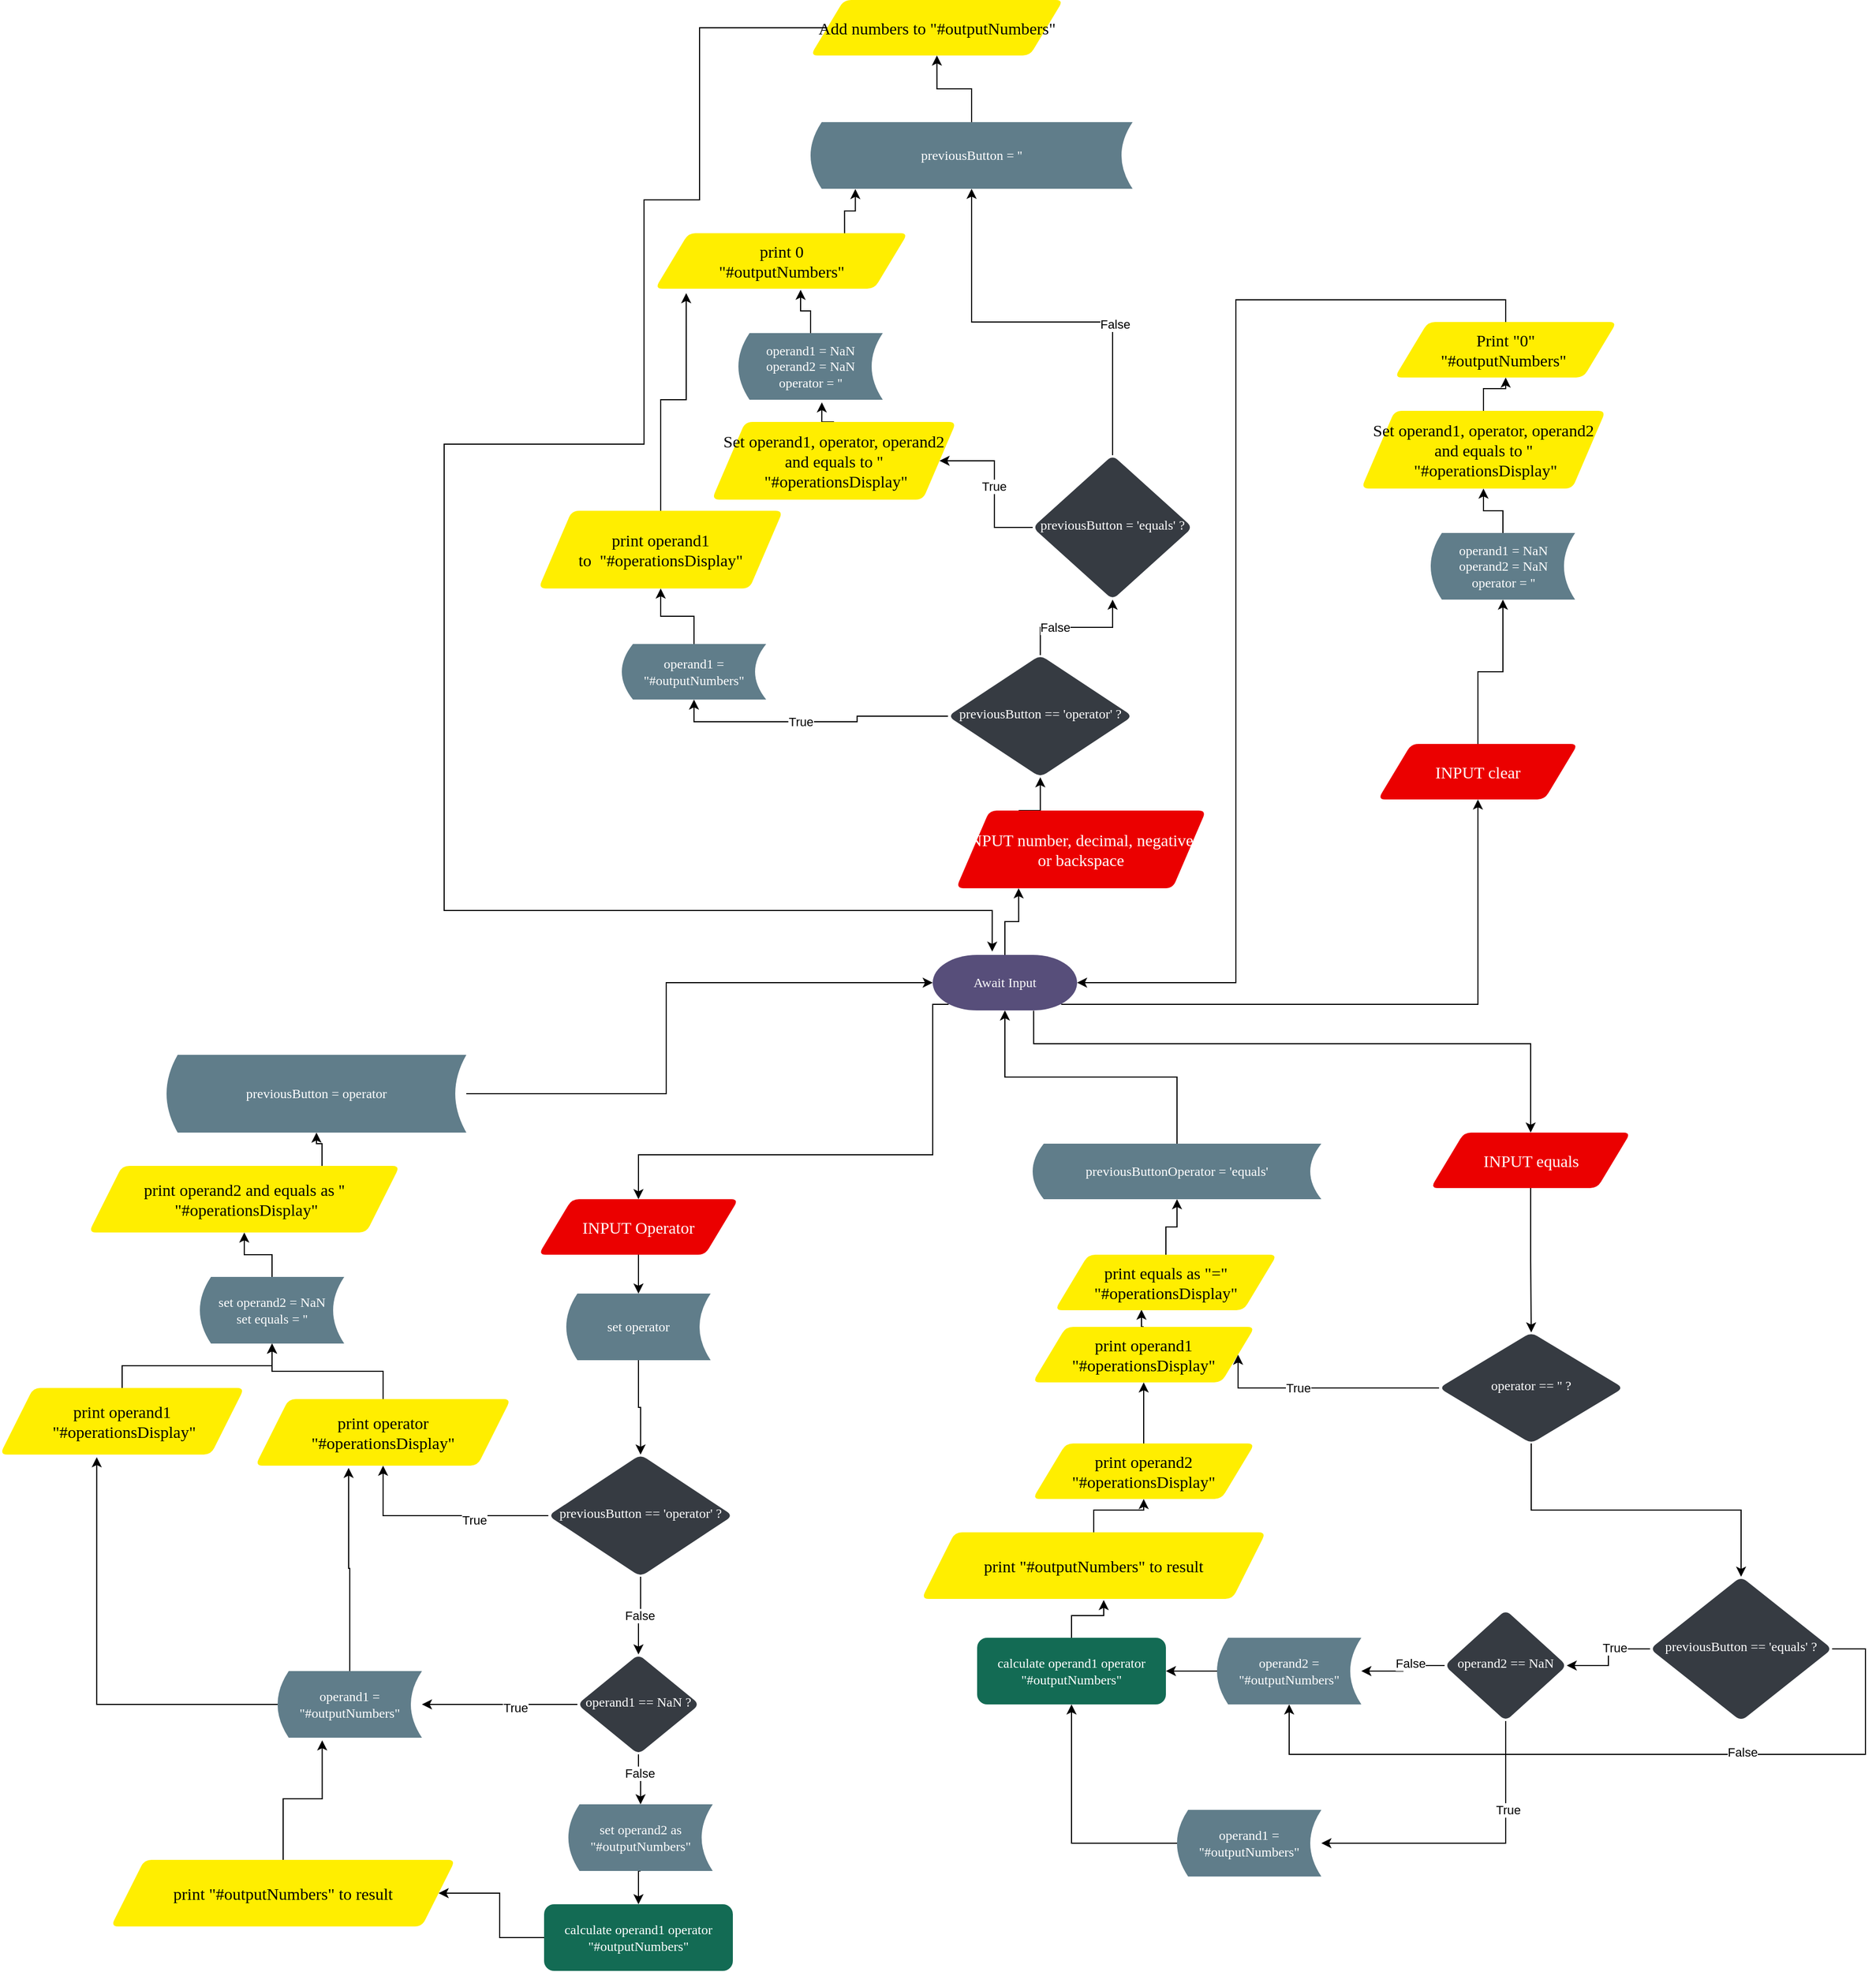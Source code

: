 <mxfile version="18.0.1" type="device"><diagram id="Rly4So87gS223mJRuIEQ" name="Page-1"><mxGraphModel dx="1631" dy="1865" grid="1" gridSize="10" guides="1" tooltips="1" connect="1" arrows="1" fold="1" page="0" pageScale="1" pageWidth="10000" pageHeight="10000" background="none" math="0" shadow="0"><root><mxCell id="0"/><mxCell id="1" parent="0"/><mxCell id="ccp6cIoCAPim08XhRnKa-13" style="edgeStyle=orthogonalEdgeStyle;rounded=0;orthogonalLoop=1;jettySize=auto;html=1;exitX=0.5;exitY=1;exitDx=0;exitDy=0;entryX=0.5;entryY=0;entryDx=0;entryDy=0;" edge="1" parent="1" source="tPh6RQ-G_wPDg8Ruz9dp-3" target="ccp6cIoCAPim08XhRnKa-9"><mxGeometry relative="1" as="geometry"/></mxCell><mxCell id="tPh6RQ-G_wPDg8Ruz9dp-3" value="INPUT Operator" style="shape=parallelogram;perimeter=parallelogramPerimeter;whiteSpace=wrap;fixedSize=1;rounded=1;fontFamily=Bahnschrift SemiBold;fontColor=#FFFFFF;fillColor=#EB0000;strokeColor=none;fontStyle=0;size=30;arcSize=13;fontSize=15;align=center;html=1;" parent="1" vertex="1"><mxGeometry x="-125" y="630" width="180" height="50" as="geometry"/></mxCell><mxCell id="tPh6RQ-G_wPDg8Ruz9dp-12" style="edgeStyle=orthogonalEdgeStyle;rounded=0;orthogonalLoop=1;jettySize=auto;html=1;entryX=0.5;entryY=0;entryDx=0;entryDy=0;fontSize=12;" parent="1" source="tPh6RQ-G_wPDg8Ruz9dp-8" target="dW-GV8XVeUPdN6bRIFQh-60" edge="1"><mxGeometry relative="1" as="geometry"><mxPoint x="-35" y="1050" as="targetPoint"/></mxGeometry></mxCell><mxCell id="ccp6cIoCAPim08XhRnKa-20" value="False" style="edgeLabel;html=1;align=center;verticalAlign=middle;resizable=0;points=[];" vertex="1" connectable="0" parent="tPh6RQ-G_wPDg8Ruz9dp-12"><mxGeometry x="-0.293" y="1" relative="1" as="geometry"><mxPoint as="offset"/></mxGeometry></mxCell><mxCell id="tPh6RQ-G_wPDg8Ruz9dp-21" style="edgeStyle=orthogonalEdgeStyle;rounded=0;orthogonalLoop=1;jettySize=auto;html=1;exitX=0;exitY=0.5;exitDx=0;exitDy=0;fontSize=12;" parent="1" source="tPh6RQ-G_wPDg8Ruz9dp-8" target="tPh6RQ-G_wPDg8Ruz9dp-18" edge="1"><mxGeometry relative="1" as="geometry"/></mxCell><mxCell id="ccp6cIoCAPim08XhRnKa-19" value="True" style="edgeLabel;html=1;align=center;verticalAlign=middle;resizable=0;points=[];" vertex="1" connectable="0" parent="tPh6RQ-G_wPDg8Ruz9dp-21"><mxGeometry x="-0.2" y="3" relative="1" as="geometry"><mxPoint as="offset"/></mxGeometry></mxCell><mxCell id="tPh6RQ-G_wPDg8Ruz9dp-8" value="operand1 == NaN ?" style="rhombus;whiteSpace=wrap;html=1;shadow=0;fontFamily=Lucida Console;fontSize=12;align=center;strokeWidth=1;spacing=6;spacingTop=-4;rounded=1;arcSize=13;strokeColor=none;fontStyle=0;fontColor=#FFFFFF;fillColor=#363B42;" parent="1" vertex="1"><mxGeometry x="-90" y="1040" width="110" height="90" as="geometry"/></mxCell><mxCell id="tPh6RQ-G_wPDg8Ruz9dp-19" style="edgeStyle=orthogonalEdgeStyle;rounded=0;orthogonalLoop=1;jettySize=auto;html=1;exitX=0.5;exitY=0;exitDx=0;exitDy=0;entryX=0.309;entryY=1.04;entryDx=0;entryDy=0;entryPerimeter=0;fontSize=12;" parent="1" source="tPh6RQ-G_wPDg8Ruz9dp-16" target="tPh6RQ-G_wPDg8Ruz9dp-18" edge="1"><mxGeometry relative="1" as="geometry"/></mxCell><mxCell id="tPh6RQ-G_wPDg8Ruz9dp-16" value="print&amp;nbsp;&quot;#outputNumbers&quot; to result" style="shape=parallelogram;perimeter=parallelogramPerimeter;whiteSpace=wrap;fixedSize=1;rounded=1;fontFamily=Bahnschrift SemiBold;fontColor=default;fillColor=#FFEE00;strokeColor=none;fontStyle=0;size=30;arcSize=13;fontSize=15;align=center;html=1;" parent="1" vertex="1"><mxGeometry x="-510" y="1225" width="310" height="60" as="geometry"/></mxCell><mxCell id="tPh6RQ-G_wPDg8Ruz9dp-28" style="edgeStyle=orthogonalEdgeStyle;rounded=0;orthogonalLoop=1;jettySize=auto;html=1;exitX=0;exitY=0.5;exitDx=0;exitDy=0;entryX=0.396;entryY=1.04;entryDx=0;entryDy=0;entryPerimeter=0;fontSize=12;" parent="1" source="tPh6RQ-G_wPDg8Ruz9dp-18" target="tPh6RQ-G_wPDg8Ruz9dp-26" edge="1"><mxGeometry relative="1" as="geometry"/></mxCell><mxCell id="ccp6cIoCAPim08XhRnKa-17" style="edgeStyle=orthogonalEdgeStyle;rounded=0;orthogonalLoop=1;jettySize=auto;html=1;entryX=0.365;entryY=1.033;entryDx=0;entryDy=0;entryPerimeter=0;" edge="1" parent="1" source="tPh6RQ-G_wPDg8Ruz9dp-18" target="tPh6RQ-G_wPDg8Ruz9dp-25"><mxGeometry relative="1" as="geometry"/></mxCell><mxCell id="tPh6RQ-G_wPDg8Ruz9dp-18" value="operand1 = &quot;#outputNumbers&quot;" style="shape=dataStorage;whiteSpace=wrap;html=1;fixedSize=1;rounded=1;fontFamily=Lucida Console;fontColor=#FFFFFF;fillColor=#607D8A;strokeColor=none;fontStyle=0;size=10;sketch=0;shadow=0;fontSize=12;" parent="1" vertex="1"><mxGeometry x="-360" y="1055" width="130" height="60" as="geometry"/></mxCell><mxCell id="ccp6cIoCAPim08XhRnKa-22" style="edgeStyle=orthogonalEdgeStyle;rounded=0;orthogonalLoop=1;jettySize=auto;html=1;exitX=0.5;exitY=0;exitDx=0;exitDy=0;" edge="1" parent="1" source="tPh6RQ-G_wPDg8Ruz9dp-25" target="ccp6cIoCAPim08XhRnKa-21"><mxGeometry relative="1" as="geometry"/></mxCell><mxCell id="tPh6RQ-G_wPDg8Ruz9dp-25" value="print&amp;nbsp;operator&lt;br style=&quot;font-size: 15px;&quot;&gt;&quot;#operationsDisplay&quot;" style="shape=parallelogram;perimeter=parallelogramPerimeter;whiteSpace=wrap;fixedSize=1;rounded=1;fontFamily=Bahnschrift SemiBold;fontColor=default;fillColor=#FFEE00;strokeColor=none;fontStyle=0;size=30;arcSize=13;fontSize=15;align=center;html=1;" parent="1" vertex="1"><mxGeometry x="-380" y="810" width="230" height="60" as="geometry"/></mxCell><mxCell id="ccp6cIoCAPim08XhRnKa-23" style="edgeStyle=orthogonalEdgeStyle;rounded=0;orthogonalLoop=1;jettySize=auto;html=1;exitX=0.5;exitY=0;exitDx=0;exitDy=0;" edge="1" parent="1" source="tPh6RQ-G_wPDg8Ruz9dp-26" target="ccp6cIoCAPim08XhRnKa-21"><mxGeometry relative="1" as="geometry"/></mxCell><mxCell id="tPh6RQ-G_wPDg8Ruz9dp-26" value="print&amp;nbsp;operand1&lt;br style=&quot;font-size: 15px;&quot;&gt;&amp;nbsp;&quot;#operationsDisplay&quot;" style="shape=parallelogram;perimeter=parallelogramPerimeter;whiteSpace=wrap;fixedSize=1;rounded=1;fontFamily=Bahnschrift SemiBold;fontColor=default;fillColor=#FFEE00;strokeColor=none;fontStyle=0;size=30;arcSize=13;fontSize=15;align=center;html=1;" parent="1" vertex="1"><mxGeometry x="-610" y="800" width="220" height="60" as="geometry"/></mxCell><mxCell id="tPh6RQ-G_wPDg8Ruz9dp-33" style="edgeStyle=orthogonalEdgeStyle;rounded=0;orthogonalLoop=1;jettySize=auto;html=1;exitX=0.75;exitY=0;exitDx=0;exitDy=0;fontSize=12;" parent="1" source="tPh6RQ-G_wPDg8Ruz9dp-29" target="tPh6RQ-G_wPDg8Ruz9dp-32" edge="1"><mxGeometry relative="1" as="geometry"/></mxCell><mxCell id="tPh6RQ-G_wPDg8Ruz9dp-29" value="print&amp;nbsp;operand2 and equals as ''&lt;br style=&quot;font-size: 15px;&quot;&gt;&amp;nbsp;&quot;#operationsDisplay&quot;" style="shape=parallelogram;perimeter=parallelogramPerimeter;whiteSpace=wrap;fixedSize=1;rounded=1;fontFamily=Bahnschrift SemiBold;fontColor=default;fillColor=#FFEE00;strokeColor=none;fontStyle=0;size=30;arcSize=13;fontSize=15;align=center;html=1;" parent="1" vertex="1"><mxGeometry x="-530" y="600" width="280" height="60" as="geometry"/></mxCell><mxCell id="tPh6RQ-G_wPDg8Ruz9dp-99" style="edgeStyle=orthogonalEdgeStyle;rounded=0;orthogonalLoop=1;jettySize=auto;html=1;exitX=1;exitY=0.5;exitDx=0;exitDy=0;fontFamily=Candara;fontSize=15;fontColor=#FFFFFF;entryX=0;entryY=0.5;entryDx=0;entryDy=0;entryPerimeter=0;" parent="1" source="tPh6RQ-G_wPDg8Ruz9dp-32" target="tPh6RQ-G_wPDg8Ruz9dp-53" edge="1"><mxGeometry relative="1" as="geometry"><mxPoint x="70" y="420" as="targetPoint"/><Array as="points"><mxPoint x="-10" y="535"/><mxPoint x="-10" y="435"/></Array></mxGeometry></mxCell><mxCell id="tPh6RQ-G_wPDg8Ruz9dp-32" value="previousButton = operator" style="shape=dataStorage;whiteSpace=wrap;html=1;fixedSize=1;rounded=1;fontFamily=Lucida Console;fontColor=#FFFFFF;fillColor=#607D8A;strokeColor=none;fontStyle=0;size=10;sketch=0;shadow=0;fontSize=12;" parent="1" vertex="1"><mxGeometry x="-460" y="500" width="270" height="70" as="geometry"/></mxCell><mxCell id="tPh6RQ-G_wPDg8Ruz9dp-36" style="edgeStyle=orthogonalEdgeStyle;rounded=0;orthogonalLoop=1;jettySize=auto;html=1;exitX=0;exitY=0.5;exitDx=0;exitDy=0;fontSize=12;" parent="1" source="tPh6RQ-G_wPDg8Ruz9dp-35" target="tPh6RQ-G_wPDg8Ruz9dp-16" edge="1"><mxGeometry relative="1" as="geometry"/></mxCell><mxCell id="tPh6RQ-G_wPDg8Ruz9dp-35" value="calculate operand1 operator &quot;#outputNumbers&quot;" style="rounded=1;whiteSpace=wrap;html=1;fontSize=12;glass=0;strokeWidth=1;shadow=0;fillColor=#136B54;strokeColor=none;fontColor=#FFFFFF;fontStyle=0;fontFamily=Lucida Console;" parent="1" vertex="1"><mxGeometry x="-120" y="1265" width="170" height="60" as="geometry"/></mxCell><mxCell id="tPh6RQ-G_wPDg8Ruz9dp-87" style="edgeStyle=orthogonalEdgeStyle;rounded=0;orthogonalLoop=1;jettySize=auto;html=1;entryX=0.5;entryY=0;entryDx=0;entryDy=0;fontFamily=Candara;fontSize=15;fontColor=#FFFFFF;exitX=0.699;exitY=1.006;exitDx=0;exitDy=0;exitPerimeter=0;" parent="1" source="tPh6RQ-G_wPDg8Ruz9dp-53" target="tPh6RQ-G_wPDg8Ruz9dp-86" edge="1"><mxGeometry relative="1" as="geometry"><mxPoint x="350" y="470" as="sourcePoint"/><Array as="points"><mxPoint x="321" y="490"/><mxPoint x="769" y="490"/></Array></mxGeometry></mxCell><mxCell id="tPh6RQ-G_wPDg8Ruz9dp-97" style="edgeStyle=orthogonalEdgeStyle;rounded=0;orthogonalLoop=1;jettySize=auto;html=1;entryX=0.5;entryY=0;entryDx=0;entryDy=0;fontFamily=Candara;fontSize=15;fontColor=#FFFFFF;exitX=0.11;exitY=0.89;exitDx=0;exitDy=0;exitPerimeter=0;" parent="1" source="tPh6RQ-G_wPDg8Ruz9dp-53" target="tPh6RQ-G_wPDg8Ruz9dp-3" edge="1"><mxGeometry relative="1" as="geometry"><mxPoint x="240" y="470" as="sourcePoint"/><Array as="points"><mxPoint x="230" y="454"/><mxPoint x="230" y="590"/><mxPoint x="-35" y="590"/></Array></mxGeometry></mxCell><mxCell id="tPh6RQ-G_wPDg8Ruz9dp-115" style="edgeStyle=orthogonalEdgeStyle;rounded=0;orthogonalLoop=1;jettySize=auto;html=1;exitX=0.89;exitY=0.89;exitDx=0;exitDy=0;exitPerimeter=0;entryX=0.5;entryY=1;entryDx=0;entryDy=0;fontFamily=Lucida Console;fontSize=12;fontColor=#191919;" parent="1" source="tPh6RQ-G_wPDg8Ruz9dp-53" target="tPh6RQ-G_wPDg8Ruz9dp-76" edge="1"><mxGeometry relative="1" as="geometry"/></mxCell><mxCell id="dW-GV8XVeUPdN6bRIFQh-50" style="edgeStyle=orthogonalEdgeStyle;rounded=0;orthogonalLoop=1;jettySize=auto;html=1;exitX=0.5;exitY=0;exitDx=0;exitDy=0;exitPerimeter=0;entryX=0.25;entryY=1;entryDx=0;entryDy=0;" parent="1" source="tPh6RQ-G_wPDg8Ruz9dp-53" target="dW-GV8XVeUPdN6bRIFQh-49" edge="1"><mxGeometry relative="1" as="geometry"/></mxCell><mxCell id="tPh6RQ-G_wPDg8Ruz9dp-53" value="&lt;span style=&quot;font-size: 12px;&quot;&gt;Await Input&lt;/span&gt;" style="strokeWidth=2;html=1;shape=mxgraph.flowchart.terminator;whiteSpace=wrap;fontSize=12;fontColor=#FCFCFC;fillColor=#574E7A;strokeColor=none;fontStyle=0;fontFamily=Lucida Console;" parent="1" vertex="1"><mxGeometry x="230" y="410" width="130" height="50" as="geometry"/></mxCell><mxCell id="tPh6RQ-G_wPDg8Ruz9dp-71" style="edgeStyle=orthogonalEdgeStyle;rounded=0;orthogonalLoop=1;jettySize=auto;html=1;exitX=0.5;exitY=0;exitDx=0;exitDy=0;entryX=0.5;entryY=1;entryDx=0;entryDy=0;fontFamily=Candara;fontSize=15;fontColor=#FCFCFC;" parent="1" source="tPh6RQ-G_wPDg8Ruz9dp-68" target="tPh6RQ-G_wPDg8Ruz9dp-70" edge="1"><mxGeometry relative="1" as="geometry"/></mxCell><mxCell id="tPh6RQ-G_wPDg8Ruz9dp-68" value="previousButton = ''" style="shape=dataStorage;whiteSpace=wrap;html=1;fixedSize=1;rounded=1;fontFamily=Lucida Console;fontColor=#FFFFFF;fillColor=#607D8A;strokeColor=none;fontStyle=0;size=10;sketch=0;shadow=0;fontSize=12;" parent="1" vertex="1"><mxGeometry x="120" y="-340" width="290" height="60" as="geometry"/></mxCell><mxCell id="tPh6RQ-G_wPDg8Ruz9dp-72" style="edgeStyle=orthogonalEdgeStyle;rounded=0;orthogonalLoop=1;jettySize=auto;html=1;exitX=0;exitY=0.5;exitDx=0;exitDy=0;entryX=0.412;entryY=-0.059;entryDx=0;entryDy=0;entryPerimeter=0;fontFamily=Candara;fontSize=15;fontColor=#FCFCFC;" parent="1" source="tPh6RQ-G_wPDg8Ruz9dp-70" target="tPh6RQ-G_wPDg8Ruz9dp-53" edge="1"><mxGeometry relative="1" as="geometry"><Array as="points"><mxPoint x="20" y="-425"/><mxPoint x="20" y="-270"/><mxPoint x="-30" y="-270"/><mxPoint x="-30" y="-50"/><mxPoint x="-210" y="-50"/><mxPoint x="-210" y="370"/><mxPoint x="284" y="370"/></Array></mxGeometry></mxCell><mxCell id="tPh6RQ-G_wPDg8Ruz9dp-70" value="Add numbers to &quot;#outputNumbers&quot;" style="shape=parallelogram;perimeter=parallelogramPerimeter;whiteSpace=wrap;fixedSize=1;rounded=1;fontFamily=Bahnschrift SemiBold;fontColor=default;fillColor=#FFEE00;strokeColor=none;fontStyle=0;size=30;arcSize=13;fontSize=15;align=center;html=1;" parent="1" vertex="1"><mxGeometry x="120" y="-450" width="227.5" height="50" as="geometry"/></mxCell><mxCell id="ccp6cIoCAPim08XhRnKa-7" style="edgeStyle=orthogonalEdgeStyle;rounded=0;orthogonalLoop=1;jettySize=auto;html=1;exitX=0.5;exitY=0;exitDx=0;exitDy=0;entryX=0.5;entryY=1;entryDx=0;entryDy=0;" edge="1" parent="1" source="tPh6RQ-G_wPDg8Ruz9dp-76" target="tPh6RQ-G_wPDg8Ruz9dp-80"><mxGeometry relative="1" as="geometry"/></mxCell><mxCell id="tPh6RQ-G_wPDg8Ruz9dp-76" value="INPUT clear" style="shape=parallelogram;perimeter=parallelogramPerimeter;whiteSpace=wrap;fixedSize=1;rounded=1;fontFamily=Bahnschrift SemiBold;fontColor=#FFFFFF;fillColor=#EB0000;strokeColor=none;fontStyle=0;size=30;arcSize=13;fontSize=15;align=center;html=1;" parent="1" vertex="1"><mxGeometry x="631" y="220.0" width="180" height="50" as="geometry"/></mxCell><mxCell id="tPh6RQ-G_wPDg8Ruz9dp-85" style="edgeStyle=orthogonalEdgeStyle;rounded=0;orthogonalLoop=1;jettySize=auto;html=1;exitX=0.5;exitY=0;exitDx=0;exitDy=0;fontFamily=Candara;fontSize=15;fontColor=#FFFFFF;" parent="1" source="tPh6RQ-G_wPDg8Ruz9dp-77" target="tPh6RQ-G_wPDg8Ruz9dp-78" edge="1"><mxGeometry relative="1" as="geometry"/></mxCell><mxCell id="tPh6RQ-G_wPDg8Ruz9dp-77" value="&lt;div&gt;Set operand1, operator, operand2 and equals to ''&lt;/div&gt;&lt;div&gt;&amp;nbsp;&quot;#operationsDisplay&quot;&lt;/div&gt;" style="shape=parallelogram;perimeter=parallelogramPerimeter;whiteSpace=wrap;fixedSize=1;rounded=1;fontFamily=Bahnschrift SemiBold;fontColor=default;fillColor=#FFEE00;strokeColor=none;fontStyle=0;size=30;arcSize=13;fontSize=15;align=center;html=1;" parent="1" vertex="1"><mxGeometry x="616" y="-80" width="220" height="70" as="geometry"/></mxCell><mxCell id="tPh6RQ-G_wPDg8Ruz9dp-114" style="edgeStyle=orthogonalEdgeStyle;rounded=0;orthogonalLoop=1;jettySize=auto;html=1;exitX=0.5;exitY=0;exitDx=0;exitDy=0;fontFamily=Lucida Console;fontSize=12;fontColor=#191919;entryX=1;entryY=0.5;entryDx=0;entryDy=0;entryPerimeter=0;" parent="1" source="tPh6RQ-G_wPDg8Ruz9dp-78" target="tPh6RQ-G_wPDg8Ruz9dp-53" edge="1"><mxGeometry relative="1" as="geometry"><mxPoint x="380" y="420" as="targetPoint"/></mxGeometry></mxCell><mxCell id="tPh6RQ-G_wPDg8Ruz9dp-78" value="Print &quot;0&quot;&lt;br&gt;&quot;#outputNumbers&quot;&amp;nbsp;" style="shape=parallelogram;perimeter=parallelogramPerimeter;whiteSpace=wrap;fixedSize=1;rounded=1;fontFamily=Bahnschrift SemiBold;fontColor=default;fillColor=#FFEE00;strokeColor=none;fontStyle=0;size=30;arcSize=13;fontSize=15;align=center;html=1;" parent="1" vertex="1"><mxGeometry x="646" y="-160" width="200" height="50" as="geometry"/></mxCell><mxCell id="tPh6RQ-G_wPDg8Ruz9dp-84" style="edgeStyle=orthogonalEdgeStyle;rounded=0;orthogonalLoop=1;jettySize=auto;html=1;exitX=0.5;exitY=0;exitDx=0;exitDy=0;entryX=0.5;entryY=1;entryDx=0;entryDy=0;fontFamily=Candara;fontSize=15;fontColor=#FFFFFF;" parent="1" source="tPh6RQ-G_wPDg8Ruz9dp-80" target="tPh6RQ-G_wPDg8Ruz9dp-77" edge="1"><mxGeometry relative="1" as="geometry"/></mxCell><mxCell id="tPh6RQ-G_wPDg8Ruz9dp-80" value="operand1 = NaN&lt;br&gt;operand2 = NaN&lt;br&gt;operator = ''" style="shape=dataStorage;whiteSpace=wrap;html=1;fixedSize=1;rounded=1;fontFamily=Lucida Console;fontColor=#FFFFFF;fillColor=#607D8A;strokeColor=none;fontStyle=0;size=10;sketch=0;shadow=0;fontSize=12;" parent="1" vertex="1"><mxGeometry x="678.5" y="30" width="130" height="60" as="geometry"/></mxCell><mxCell id="dW-GV8XVeUPdN6bRIFQh-1" style="edgeStyle=orthogonalEdgeStyle;rounded=0;orthogonalLoop=1;jettySize=auto;html=1;exitX=0.5;exitY=1;exitDx=0;exitDy=0;entryX=0.5;entryY=0;entryDx=0;entryDy=0;" parent="1" source="tPh6RQ-G_wPDg8Ruz9dp-86" target="tPh6RQ-G_wPDg8Ruz9dp-88" edge="1"><mxGeometry relative="1" as="geometry"><mxPoint x="769" y="700" as="targetPoint"/></mxGeometry></mxCell><mxCell id="tPh6RQ-G_wPDg8Ruz9dp-86" value="INPUT equals" style="shape=parallelogram;perimeter=parallelogramPerimeter;whiteSpace=wrap;fixedSize=1;rounded=1;fontFamily=Bahnschrift SemiBold;fontColor=#FFFFFF;fillColor=#EB0000;strokeColor=none;fontStyle=0;size=30;arcSize=13;fontSize=15;align=center;html=1;" parent="1" vertex="1"><mxGeometry x="678.5" y="570.0" width="180" height="50" as="geometry"/></mxCell><mxCell id="dW-GV8XVeUPdN6bRIFQh-11" style="edgeStyle=orthogonalEdgeStyle;rounded=0;orthogonalLoop=1;jettySize=auto;html=1;exitX=0;exitY=0.5;exitDx=0;exitDy=0;entryX=1;entryY=0.5;entryDx=0;entryDy=0;" parent="1" source="tPh6RQ-G_wPDg8Ruz9dp-88" target="dW-GV8XVeUPdN6bRIFQh-6" edge="1"><mxGeometry relative="1" as="geometry"><mxPoint x="482.46" y="904.98" as="targetPoint"/><Array as="points"><mxPoint x="670" y="800"/><mxPoint x="670" y="800"/></Array></mxGeometry></mxCell><mxCell id="dW-GV8XVeUPdN6bRIFQh-12" value="True" style="edgeLabel;html=1;align=center;verticalAlign=middle;resizable=0;points=[];" parent="dW-GV8XVeUPdN6bRIFQh-11" vertex="1" connectable="0"><mxGeometry x="-0.296" relative="1" as="geometry"><mxPoint x="-53" as="offset"/></mxGeometry></mxCell><mxCell id="dW-GV8XVeUPdN6bRIFQh-26" style="edgeStyle=orthogonalEdgeStyle;rounded=0;orthogonalLoop=1;jettySize=auto;html=1;exitX=0.5;exitY=1;exitDx=0;exitDy=0;entryX=0.5;entryY=0;entryDx=0;entryDy=0;" parent="1" source="tPh6RQ-G_wPDg8Ruz9dp-88" target="tPh6RQ-G_wPDg8Ruz9dp-91" edge="1"><mxGeometry relative="1" as="geometry"/></mxCell><mxCell id="tPh6RQ-G_wPDg8Ruz9dp-88" value="operator == '' ?" style="rhombus;whiteSpace=wrap;html=1;shadow=0;fontFamily=Lucida Console;fontSize=12;align=center;strokeWidth=1;spacing=6;spacingTop=-4;rounded=1;arcSize=13;strokeColor=none;fontStyle=0;fontColor=#FFFFFF;fillColor=#363B42;" parent="1" vertex="1"><mxGeometry x="686" y="750" width="166" height="100" as="geometry"/></mxCell><mxCell id="dW-GV8XVeUPdN6bRIFQh-29" style="edgeStyle=orthogonalEdgeStyle;rounded=0;orthogonalLoop=1;jettySize=auto;html=1;exitX=0;exitY=0.5;exitDx=0;exitDy=0;entryX=1;entryY=0.5;entryDx=0;entryDy=0;" parent="1" source="tPh6RQ-G_wPDg8Ruz9dp-91" target="dW-GV8XVeUPdN6bRIFQh-37" edge="1"><mxGeometry relative="1" as="geometry"><mxPoint x="720" y="1050" as="targetPoint"/></mxGeometry></mxCell><mxCell id="dW-GV8XVeUPdN6bRIFQh-33" value="True" style="edgeLabel;html=1;align=center;verticalAlign=middle;resizable=0;points=[];" parent="dW-GV8XVeUPdN6bRIFQh-29" vertex="1" connectable="0"><mxGeometry x="-0.283" y="-1" relative="1" as="geometry"><mxPoint as="offset"/></mxGeometry></mxCell><mxCell id="dW-GV8XVeUPdN6bRIFQh-34" style="edgeStyle=orthogonalEdgeStyle;rounded=0;orthogonalLoop=1;jettySize=auto;html=1;exitX=1;exitY=0.5;exitDx=0;exitDy=0;entryX=0.5;entryY=1;entryDx=0;entryDy=0;" parent="1" source="tPh6RQ-G_wPDg8Ruz9dp-91" target="dW-GV8XVeUPdN6bRIFQh-28" edge="1"><mxGeometry relative="1" as="geometry"><mxPoint x="1070" y="1270" as="targetPoint"/><mxPoint x="1070" y="1120" as="sourcePoint"/><Array as="points"><mxPoint x="1070" y="1035"/><mxPoint x="1070" y="1130"/><mxPoint x="551" y="1130"/></Array></mxGeometry></mxCell><mxCell id="dW-GV8XVeUPdN6bRIFQh-36" value="False" style="edgeLabel;html=1;align=center;verticalAlign=middle;resizable=0;points=[];" parent="dW-GV8XVeUPdN6bRIFQh-34" vertex="1" connectable="0"><mxGeometry x="-0.314" y="-2" relative="1" as="geometry"><mxPoint as="offset"/></mxGeometry></mxCell><mxCell id="tPh6RQ-G_wPDg8Ruz9dp-91" value="previousButton == 'equals' ?" style="rhombus;whiteSpace=wrap;html=1;shadow=0;fontFamily=Lucida Console;fontSize=12;align=center;strokeWidth=1;spacing=6;spacingTop=-4;rounded=1;arcSize=13;strokeColor=none;fontStyle=0;fontColor=#FFFFFF;fillColor=#363B42;" parent="1" vertex="1"><mxGeometry x="876" y="970" width="164" height="130" as="geometry"/></mxCell><mxCell id="tPh6RQ-G_wPDg8Ruz9dp-96" style="edgeStyle=orthogonalEdgeStyle;rounded=0;orthogonalLoop=1;jettySize=auto;html=1;fontFamily=Candara;fontSize=15;fontColor=#FFFFFF;entryX=0.5;entryY=1;entryDx=0;entryDy=0;entryPerimeter=0;" parent="1" source="tPh6RQ-G_wPDg8Ruz9dp-95" target="tPh6RQ-G_wPDg8Ruz9dp-53" edge="1"><mxGeometry relative="1" as="geometry"><mxPoint x="300" y="470" as="targetPoint"/></mxGeometry></mxCell><mxCell id="tPh6RQ-G_wPDg8Ruz9dp-95" value="previousButtonOperator = 'equals'" style="shape=dataStorage;whiteSpace=wrap;html=1;fixedSize=1;rounded=1;fontFamily=Lucida Console;fontColor=#FFFFFF;fillColor=#607D8A;strokeColor=none;fontStyle=0;size=10;sketch=0;shadow=0;fontSize=12;" parent="1" vertex="1"><mxGeometry x="320" y="580" width="260" height="50" as="geometry"/></mxCell><mxCell id="dW-GV8XVeUPdN6bRIFQh-32" style="edgeStyle=orthogonalEdgeStyle;rounded=0;orthogonalLoop=1;jettySize=auto;html=1;exitX=0.5;exitY=0;exitDx=0;exitDy=0;entryX=0.529;entryY=1.017;entryDx=0;entryDy=0;entryPerimeter=0;" parent="1" source="tPh6RQ-G_wPDg8Ruz9dp-106" target="dW-GV8XVeUPdN6bRIFQh-31" edge="1"><mxGeometry relative="1" as="geometry"/></mxCell><mxCell id="tPh6RQ-G_wPDg8Ruz9dp-106" value="calculate operand1 operator &quot;#outputNumbers&quot;" style="rounded=1;whiteSpace=wrap;html=1;fontSize=12;glass=0;strokeWidth=1;shadow=0;fillColor=#136B54;strokeColor=none;fontColor=#FFFFFF;fontStyle=0;fontFamily=Lucida Console;" parent="1" vertex="1"><mxGeometry x="270" y="1025" width="170" height="60" as="geometry"/></mxCell><mxCell id="dW-GV8XVeUPdN6bRIFQh-9" style="edgeStyle=orthogonalEdgeStyle;rounded=0;orthogonalLoop=1;jettySize=auto;html=1;exitX=0.5;exitY=0;exitDx=0;exitDy=0;entryX=0.39;entryY=0.99;entryDx=0;entryDy=0;entryPerimeter=0;" parent="1" source="dW-GV8XVeUPdN6bRIFQh-6" target="dW-GV8XVeUPdN6bRIFQh-7" edge="1"><mxGeometry relative="1" as="geometry"/></mxCell><mxCell id="dW-GV8XVeUPdN6bRIFQh-6" value="print&amp;nbsp;operand1&lt;br&gt;&quot;#operationsDisplay&quot;" style="shape=parallelogram;perimeter=parallelogramPerimeter;whiteSpace=wrap;fixedSize=1;rounded=1;fontFamily=Bahnschrift SemiBold;fontColor=default;fillColor=#FFEE00;strokeColor=none;fontStyle=0;size=30;arcSize=13;fontSize=15;align=center;html=1;" parent="1" vertex="1"><mxGeometry x="320" y="745" width="200" height="50" as="geometry"/></mxCell><mxCell id="dW-GV8XVeUPdN6bRIFQh-10" style="edgeStyle=orthogonalEdgeStyle;rounded=0;orthogonalLoop=1;jettySize=auto;html=1;exitX=0.5;exitY=0;exitDx=0;exitDy=0;entryX=0.5;entryY=1;entryDx=0;entryDy=0;" parent="1" source="dW-GV8XVeUPdN6bRIFQh-7" target="tPh6RQ-G_wPDg8Ruz9dp-95" edge="1"><mxGeometry relative="1" as="geometry"/></mxCell><mxCell id="dW-GV8XVeUPdN6bRIFQh-7" value="print&amp;nbsp;equals as &quot;=&quot;&lt;br&gt;&quot;#operationsDisplay&quot;" style="shape=parallelogram;perimeter=parallelogramPerimeter;whiteSpace=wrap;fixedSize=1;rounded=1;fontFamily=Bahnschrift SemiBold;fontColor=default;fillColor=#FFEE00;strokeColor=none;fontStyle=0;size=30;arcSize=13;fontSize=15;align=center;html=1;" parent="1" vertex="1"><mxGeometry x="340" y="680" width="200" height="50" as="geometry"/></mxCell><mxCell id="dW-GV8XVeUPdN6bRIFQh-30" style="edgeStyle=orthogonalEdgeStyle;rounded=0;orthogonalLoop=1;jettySize=auto;html=1;exitX=0;exitY=0.5;exitDx=0;exitDy=0;entryX=1;entryY=0.5;entryDx=0;entryDy=0;" parent="1" source="dW-GV8XVeUPdN6bRIFQh-28" target="tPh6RQ-G_wPDg8Ruz9dp-106" edge="1"><mxGeometry relative="1" as="geometry"/></mxCell><mxCell id="dW-GV8XVeUPdN6bRIFQh-28" value="operand2 = &quot;#outputNumbers&quot;" style="shape=dataStorage;whiteSpace=wrap;html=1;fixedSize=1;rounded=1;fontFamily=Lucida Console;fontColor=#FFFFFF;fillColor=#607D8A;strokeColor=none;fontStyle=0;size=10;sketch=0;shadow=0;fontSize=12;" parent="1" vertex="1"><mxGeometry x="486" y="1025" width="130" height="60" as="geometry"/></mxCell><mxCell id="dW-GV8XVeUPdN6bRIFQh-58" style="edgeStyle=orthogonalEdgeStyle;rounded=0;orthogonalLoop=1;jettySize=auto;html=1;exitX=0.5;exitY=0;exitDx=0;exitDy=0;" parent="1" source="dW-GV8XVeUPdN6bRIFQh-31" target="dW-GV8XVeUPdN6bRIFQh-57" edge="1"><mxGeometry relative="1" as="geometry"/></mxCell><mxCell id="dW-GV8XVeUPdN6bRIFQh-31" value="print&amp;nbsp;&quot;#outputNumbers&quot; to result" style="shape=parallelogram;perimeter=parallelogramPerimeter;whiteSpace=wrap;fixedSize=1;rounded=1;fontFamily=Bahnschrift SemiBold;fontColor=default;fillColor=#FFEE00;strokeColor=none;fontStyle=0;size=30;arcSize=13;fontSize=15;align=center;html=1;" parent="1" vertex="1"><mxGeometry x="220" y="930" width="310" height="60" as="geometry"/></mxCell><mxCell id="dW-GV8XVeUPdN6bRIFQh-38" style="edgeStyle=orthogonalEdgeStyle;rounded=0;orthogonalLoop=1;jettySize=auto;html=1;exitX=0;exitY=0.5;exitDx=0;exitDy=0;" parent="1" source="dW-GV8XVeUPdN6bRIFQh-37" target="dW-GV8XVeUPdN6bRIFQh-28" edge="1"><mxGeometry relative="1" as="geometry"/></mxCell><mxCell id="dW-GV8XVeUPdN6bRIFQh-39" value="False" style="edgeLabel;html=1;align=center;verticalAlign=middle;resizable=0;points=[];" parent="dW-GV8XVeUPdN6bRIFQh-38" vertex="1" connectable="0"><mxGeometry x="-0.208" y="-2" relative="1" as="geometry"><mxPoint as="offset"/></mxGeometry></mxCell><mxCell id="dW-GV8XVeUPdN6bRIFQh-55" style="edgeStyle=orthogonalEdgeStyle;rounded=0;orthogonalLoop=1;jettySize=auto;html=1;entryX=1;entryY=0.5;entryDx=0;entryDy=0;" parent="1" source="dW-GV8XVeUPdN6bRIFQh-37" target="dW-GV8XVeUPdN6bRIFQh-54" edge="1"><mxGeometry relative="1" as="geometry"><Array as="points"><mxPoint x="746" y="1210"/></Array></mxGeometry></mxCell><mxCell id="ccp6cIoCAPim08XhRnKa-8" value="True" style="edgeLabel;html=1;align=center;verticalAlign=middle;resizable=0;points=[];" vertex="1" connectable="0" parent="dW-GV8XVeUPdN6bRIFQh-55"><mxGeometry x="-0.42" y="2" relative="1" as="geometry"><mxPoint as="offset"/></mxGeometry></mxCell><mxCell id="dW-GV8XVeUPdN6bRIFQh-37" value="operand2 == NaN" style="rhombus;whiteSpace=wrap;html=1;shadow=0;fontFamily=Lucida Console;fontSize=12;align=center;strokeWidth=1;spacing=6;spacingTop=-4;rounded=1;arcSize=13;strokeColor=none;fontStyle=0;fontColor=#FFFFFF;fillColor=#363B42;" parent="1" vertex="1"><mxGeometry x="691" y="1000" width="110" height="100" as="geometry"/></mxCell><mxCell id="dW-GV8XVeUPdN6bRIFQh-44" style="edgeStyle=orthogonalEdgeStyle;rounded=0;orthogonalLoop=1;jettySize=auto;html=1;exitX=0.5;exitY=0;exitDx=0;exitDy=0;entryX=0.5;entryY=1;entryDx=0;entryDy=0;" parent="1" source="dW-GV8XVeUPdN6bRIFQh-42" target="tPh6RQ-G_wPDg8Ruz9dp-68" edge="1"><mxGeometry relative="1" as="geometry"><mxPoint x="240" y="-10" as="targetPoint"/></mxGeometry></mxCell><mxCell id="dW-GV8XVeUPdN6bRIFQh-45" value="False" style="edgeLabel;html=1;align=center;verticalAlign=middle;resizable=0;points=[];" parent="dW-GV8XVeUPdN6bRIFQh-44" vertex="1" connectable="0"><mxGeometry x="-0.355" y="-2" relative="1" as="geometry"><mxPoint as="offset"/></mxGeometry></mxCell><mxCell id="dW-GV8XVeUPdN6bRIFQh-74" style="edgeStyle=orthogonalEdgeStyle;rounded=0;orthogonalLoop=1;jettySize=auto;html=1;exitX=0;exitY=0.5;exitDx=0;exitDy=0;" parent="1" source="dW-GV8XVeUPdN6bRIFQh-42" target="dW-GV8XVeUPdN6bRIFQh-72" edge="1"><mxGeometry relative="1" as="geometry"/></mxCell><mxCell id="dW-GV8XVeUPdN6bRIFQh-75" value="True&lt;br&gt;" style="edgeLabel;html=1;align=center;verticalAlign=middle;resizable=0;points=[];" parent="dW-GV8XVeUPdN6bRIFQh-74" vertex="1" connectable="0"><mxGeometry x="-0.007" y="1" relative="1" as="geometry"><mxPoint as="offset"/></mxGeometry></mxCell><mxCell id="dW-GV8XVeUPdN6bRIFQh-42" value="previousButton = 'equals' ?" style="rhombus;whiteSpace=wrap;html=1;shadow=0;fontFamily=Lucida Console;fontSize=12;align=center;strokeWidth=1;spacing=6;spacingTop=-4;rounded=1;arcSize=13;strokeColor=none;fontStyle=0;fontColor=#FFFFFF;fillColor=#363B42;" parent="1" vertex="1"><mxGeometry x="320" y="-40" width="144" height="130" as="geometry"/></mxCell><mxCell id="dW-GV8XVeUPdN6bRIFQh-63" style="edgeStyle=orthogonalEdgeStyle;rounded=0;orthogonalLoop=1;jettySize=auto;html=1;exitX=0.25;exitY=0;exitDx=0;exitDy=0;entryX=0.5;entryY=1;entryDx=0;entryDy=0;" parent="1" source="dW-GV8XVeUPdN6bRIFQh-49" target="dW-GV8XVeUPdN6bRIFQh-62" edge="1"><mxGeometry relative="1" as="geometry"/></mxCell><mxCell id="dW-GV8XVeUPdN6bRIFQh-49" value="INPUT number, decimal, negative, or backspace" style="shape=parallelogram;perimeter=parallelogramPerimeter;whiteSpace=wrap;fixedSize=1;rounded=1;fontFamily=Bahnschrift SemiBold;fontColor=#FFFFFF;fillColor=#EB0000;strokeColor=none;fontStyle=0;size=30;arcSize=13;fontSize=15;align=center;html=1;" parent="1" vertex="1"><mxGeometry x="251.12" y="280" width="225" height="70" as="geometry"/></mxCell><mxCell id="dW-GV8XVeUPdN6bRIFQh-68" style="edgeStyle=orthogonalEdgeStyle;rounded=0;orthogonalLoop=1;jettySize=auto;html=1;exitX=0.5;exitY=0;exitDx=0;exitDy=0;entryX=0.576;entryY=1.019;entryDx=0;entryDy=0;entryPerimeter=0;" parent="1" source="dW-GV8XVeUPdN6bRIFQh-52" target="dW-GV8XVeUPdN6bRIFQh-67" edge="1"><mxGeometry relative="1" as="geometry"/></mxCell><mxCell id="dW-GV8XVeUPdN6bRIFQh-52" value="operand1 = NaN&lt;br&gt;operand2 = NaN&lt;br&gt;operator = ''" style="shape=dataStorage;whiteSpace=wrap;html=1;fixedSize=1;rounded=1;fontFamily=Lucida Console;fontColor=#FFFFFF;fillColor=#607D8A;strokeColor=none;fontStyle=0;size=10;sketch=0;shadow=0;fontSize=12;" parent="1" vertex="1"><mxGeometry x="55" y="-150" width="130" height="60" as="geometry"/></mxCell><mxCell id="dW-GV8XVeUPdN6bRIFQh-56" style="edgeStyle=orthogonalEdgeStyle;rounded=0;orthogonalLoop=1;jettySize=auto;html=1;" parent="1" source="dW-GV8XVeUPdN6bRIFQh-54" target="tPh6RQ-G_wPDg8Ruz9dp-106" edge="1"><mxGeometry relative="1" as="geometry"/></mxCell><mxCell id="dW-GV8XVeUPdN6bRIFQh-54" value="operand1 = &quot;#outputNumbers&quot;" style="shape=dataStorage;whiteSpace=wrap;html=1;fixedSize=1;rounded=1;fontFamily=Lucida Console;fontColor=#FFFFFF;fillColor=#607D8A;strokeColor=none;fontStyle=0;size=10;sketch=0;shadow=0;fontSize=12;" parent="1" vertex="1"><mxGeometry x="450" y="1180" width="130" height="60" as="geometry"/></mxCell><mxCell id="dW-GV8XVeUPdN6bRIFQh-59" style="edgeStyle=orthogonalEdgeStyle;rounded=0;orthogonalLoop=1;jettySize=auto;html=1;exitX=0.5;exitY=0;exitDx=0;exitDy=0;entryX=0.5;entryY=1;entryDx=0;entryDy=0;" parent="1" source="dW-GV8XVeUPdN6bRIFQh-57" target="dW-GV8XVeUPdN6bRIFQh-6" edge="1"><mxGeometry relative="1" as="geometry"/></mxCell><mxCell id="dW-GV8XVeUPdN6bRIFQh-57" value="print operand2&lt;br&gt;&quot;#operationsDisplay&quot;" style="shape=parallelogram;perimeter=parallelogramPerimeter;whiteSpace=wrap;fixedSize=1;rounded=1;fontFamily=Bahnschrift SemiBold;fontColor=default;fillColor=#FFEE00;strokeColor=none;fontStyle=0;size=30;arcSize=13;fontSize=15;align=center;html=1;" parent="1" vertex="1"><mxGeometry x="320" y="850" width="200" height="50" as="geometry"/></mxCell><mxCell id="dW-GV8XVeUPdN6bRIFQh-61" style="edgeStyle=orthogonalEdgeStyle;rounded=0;orthogonalLoop=1;jettySize=auto;html=1;exitX=0.5;exitY=1;exitDx=0;exitDy=0;entryX=0.5;entryY=0;entryDx=0;entryDy=0;" parent="1" source="dW-GV8XVeUPdN6bRIFQh-60" target="tPh6RQ-G_wPDg8Ruz9dp-35" edge="1"><mxGeometry relative="1" as="geometry"/></mxCell><mxCell id="dW-GV8XVeUPdN6bRIFQh-60" value="set operand2 as &quot;#outputNumbers&quot;" style="shape=dataStorage;whiteSpace=wrap;html=1;fixedSize=1;rounded=1;fontFamily=Lucida Console;fontColor=#FFFFFF;fillColor=#607D8A;strokeColor=none;fontStyle=0;size=10;sketch=0;shadow=0;fontSize=12;" parent="1" vertex="1"><mxGeometry x="-98.12" y="1175" width="130" height="60" as="geometry"/></mxCell><mxCell id="dW-GV8XVeUPdN6bRIFQh-64" style="edgeStyle=orthogonalEdgeStyle;rounded=0;orthogonalLoop=1;jettySize=auto;html=1;exitX=0.5;exitY=0;exitDx=0;exitDy=0;entryX=0.5;entryY=1;entryDx=0;entryDy=0;" parent="1" source="dW-GV8XVeUPdN6bRIFQh-62" target="dW-GV8XVeUPdN6bRIFQh-42" edge="1"><mxGeometry relative="1" as="geometry"/></mxCell><mxCell id="dW-GV8XVeUPdN6bRIFQh-65" value="False&lt;br&gt;" style="edgeLabel;html=1;align=center;verticalAlign=middle;resizable=0;points=[];" parent="dW-GV8XVeUPdN6bRIFQh-64" vertex="1" connectable="0"><mxGeometry x="-0.344" relative="1" as="geometry"><mxPoint as="offset"/></mxGeometry></mxCell><mxCell id="ccp6cIoCAPim08XhRnKa-2" style="edgeStyle=orthogonalEdgeStyle;rounded=0;orthogonalLoop=1;jettySize=auto;html=1;exitX=0;exitY=0.5;exitDx=0;exitDy=0;entryX=0.5;entryY=1;entryDx=0;entryDy=0;" edge="1" parent="1" source="dW-GV8XVeUPdN6bRIFQh-62" target="ccp6cIoCAPim08XhRnKa-1"><mxGeometry relative="1" as="geometry"/></mxCell><mxCell id="ccp6cIoCAPim08XhRnKa-3" value="True" style="edgeLabel;html=1;align=center;verticalAlign=middle;resizable=0;points=[];" vertex="1" connectable="0" parent="ccp6cIoCAPim08XhRnKa-2"><mxGeometry x="0.09" relative="1" as="geometry"><mxPoint as="offset"/></mxGeometry></mxCell><mxCell id="dW-GV8XVeUPdN6bRIFQh-62" value="previousButton == 'operator' ?" style="rhombus;whiteSpace=wrap;html=1;shadow=0;fontFamily=Lucida Console;fontSize=12;align=center;strokeWidth=1;spacing=6;spacingTop=-4;rounded=1;arcSize=13;strokeColor=none;fontStyle=0;fontColor=#FFFFFF;fillColor=#363B42;" parent="1" vertex="1"><mxGeometry x="243.75" y="140" width="166.25" height="110" as="geometry"/></mxCell><mxCell id="dW-GV8XVeUPdN6bRIFQh-69" style="edgeStyle=orthogonalEdgeStyle;rounded=0;orthogonalLoop=1;jettySize=auto;html=1;exitX=0.75;exitY=0;exitDx=0;exitDy=0;entryX=0.139;entryY=1.004;entryDx=0;entryDy=0;entryPerimeter=0;" parent="1" source="dW-GV8XVeUPdN6bRIFQh-67" target="tPh6RQ-G_wPDg8Ruz9dp-68" edge="1"><mxGeometry relative="1" as="geometry"/></mxCell><mxCell id="dW-GV8XVeUPdN6bRIFQh-67" value="print 0&lt;br&gt;&quot;#outputNumbers&quot;" style="shape=parallelogram;perimeter=parallelogramPerimeter;whiteSpace=wrap;fixedSize=1;rounded=1;fontFamily=Bahnschrift SemiBold;fontColor=default;fillColor=#FFEE00;strokeColor=none;fontStyle=0;size=30;arcSize=13;fontSize=15;align=center;html=1;" parent="1" vertex="1"><mxGeometry x="-20" y="-240" width="227.5" height="50" as="geometry"/></mxCell><mxCell id="dW-GV8XVeUPdN6bRIFQh-73" style="edgeStyle=orthogonalEdgeStyle;rounded=0;orthogonalLoop=1;jettySize=auto;html=1;exitX=0.5;exitY=0;exitDx=0;exitDy=0;entryX=0.578;entryY=1.039;entryDx=0;entryDy=0;entryPerimeter=0;" parent="1" source="dW-GV8XVeUPdN6bRIFQh-72" target="dW-GV8XVeUPdN6bRIFQh-52" edge="1"><mxGeometry relative="1" as="geometry"/></mxCell><mxCell id="dW-GV8XVeUPdN6bRIFQh-72" value="&lt;div&gt;Set operand1, operator, operand2 and equals to ''&lt;/div&gt;&lt;div&gt;&amp;nbsp;&quot;#operationsDisplay&quot;&lt;/div&gt;" style="shape=parallelogram;perimeter=parallelogramPerimeter;whiteSpace=wrap;fixedSize=1;rounded=1;fontFamily=Bahnschrift SemiBold;fontColor=default;fillColor=#FFEE00;strokeColor=none;fontStyle=0;size=30;arcSize=13;fontSize=15;align=center;html=1;" parent="1" vertex="1"><mxGeometry x="31.12" y="-70" width="220" height="70" as="geometry"/></mxCell><mxCell id="ccp6cIoCAPim08XhRnKa-5" style="edgeStyle=orthogonalEdgeStyle;rounded=0;orthogonalLoop=1;jettySize=auto;html=1;" edge="1" parent="1" source="ccp6cIoCAPim08XhRnKa-1" target="ccp6cIoCAPim08XhRnKa-4"><mxGeometry relative="1" as="geometry"/></mxCell><mxCell id="ccp6cIoCAPim08XhRnKa-1" value="operand1 = &quot;#outputNumbers&quot;" style="shape=dataStorage;whiteSpace=wrap;html=1;fixedSize=1;rounded=1;fontFamily=Lucida Console;fontColor=#FFFFFF;fillColor=#607D8A;strokeColor=none;fontStyle=0;size=10;sketch=0;shadow=0;fontSize=12;" vertex="1" parent="1"><mxGeometry x="-50" y="130" width="130" height="50" as="geometry"/></mxCell><mxCell id="ccp6cIoCAPim08XhRnKa-6" style="edgeStyle=orthogonalEdgeStyle;rounded=0;orthogonalLoop=1;jettySize=auto;html=1;entryX=0.123;entryY=1.08;entryDx=0;entryDy=0;entryPerimeter=0;" edge="1" parent="1" source="ccp6cIoCAPim08XhRnKa-4" target="dW-GV8XVeUPdN6bRIFQh-67"><mxGeometry relative="1" as="geometry"/></mxCell><mxCell id="ccp6cIoCAPim08XhRnKa-4" value="&lt;div&gt;print operand1 to&amp;nbsp;&lt;span style=&quot;background-color: initial;&quot;&gt;&amp;nbsp;&quot;#operationsDisplay&quot;&lt;/span&gt;&lt;/div&gt;" style="shape=parallelogram;perimeter=parallelogramPerimeter;whiteSpace=wrap;fixedSize=1;rounded=1;fontFamily=Bahnschrift SemiBold;fontColor=default;fillColor=#FFEE00;strokeColor=none;fontStyle=0;size=30;arcSize=13;fontSize=15;align=center;html=1;" vertex="1" parent="1"><mxGeometry x="-125" y="10" width="220" height="70" as="geometry"/></mxCell><mxCell id="ccp6cIoCAPim08XhRnKa-14" style="edgeStyle=orthogonalEdgeStyle;rounded=0;orthogonalLoop=1;jettySize=auto;html=1;exitX=0.5;exitY=1;exitDx=0;exitDy=0;entryX=0.5;entryY=0;entryDx=0;entryDy=0;" edge="1" parent="1" source="ccp6cIoCAPim08XhRnKa-9" target="ccp6cIoCAPim08XhRnKa-12"><mxGeometry relative="1" as="geometry"/></mxCell><mxCell id="ccp6cIoCAPim08XhRnKa-9" value="set operator" style="shape=dataStorage;whiteSpace=wrap;html=1;fixedSize=1;rounded=1;fontFamily=Lucida Console;fontColor=#FFFFFF;fillColor=#607D8A;strokeColor=none;fontStyle=0;size=10;sketch=0;shadow=0;fontSize=12;" vertex="1" parent="1"><mxGeometry x="-100" y="715" width="130" height="60" as="geometry"/></mxCell><mxCell id="ccp6cIoCAPim08XhRnKa-15" value="False" style="edgeStyle=orthogonalEdgeStyle;rounded=0;orthogonalLoop=1;jettySize=auto;html=1;exitX=0.5;exitY=1;exitDx=0;exitDy=0;entryX=0.5;entryY=0;entryDx=0;entryDy=0;" edge="1" parent="1" source="ccp6cIoCAPim08XhRnKa-12" target="tPh6RQ-G_wPDg8Ruz9dp-8"><mxGeometry relative="1" as="geometry"/></mxCell><mxCell id="ccp6cIoCAPim08XhRnKa-16" style="edgeStyle=orthogonalEdgeStyle;rounded=0;orthogonalLoop=1;jettySize=auto;html=1;exitX=0;exitY=0.5;exitDx=0;exitDy=0;entryX=0.5;entryY=1;entryDx=0;entryDy=0;" edge="1" parent="1" source="ccp6cIoCAPim08XhRnKa-12" target="tPh6RQ-G_wPDg8Ruz9dp-25"><mxGeometry relative="1" as="geometry"/></mxCell><mxCell id="ccp6cIoCAPim08XhRnKa-18" value="True" style="edgeLabel;html=1;align=center;verticalAlign=middle;resizable=0;points=[];" vertex="1" connectable="0" parent="ccp6cIoCAPim08XhRnKa-16"><mxGeometry x="-0.308" y="4" relative="1" as="geometry"><mxPoint as="offset"/></mxGeometry></mxCell><mxCell id="ccp6cIoCAPim08XhRnKa-12" value="previousButton == 'operator' ?" style="rhombus;whiteSpace=wrap;html=1;shadow=0;fontFamily=Lucida Console;fontSize=12;align=center;strokeWidth=1;spacing=6;spacingTop=-4;rounded=1;arcSize=13;strokeColor=none;fontStyle=0;fontColor=#FFFFFF;fillColor=#363B42;" vertex="1" parent="1"><mxGeometry x="-116.24" y="860" width="166.25" height="110" as="geometry"/></mxCell><mxCell id="ccp6cIoCAPim08XhRnKa-24" style="edgeStyle=orthogonalEdgeStyle;rounded=0;orthogonalLoop=1;jettySize=auto;html=1;exitX=0.5;exitY=0;exitDx=0;exitDy=0;" edge="1" parent="1" source="ccp6cIoCAPim08XhRnKa-21" target="tPh6RQ-G_wPDg8Ruz9dp-29"><mxGeometry relative="1" as="geometry"/></mxCell><mxCell id="ccp6cIoCAPim08XhRnKa-21" value="set operand2 = NaN&lt;br&gt;set equals = ''" style="shape=dataStorage;whiteSpace=wrap;html=1;fixedSize=1;rounded=1;fontFamily=Lucida Console;fontColor=#FFFFFF;fillColor=#607D8A;strokeColor=none;fontStyle=0;size=10;sketch=0;shadow=0;fontSize=12;" vertex="1" parent="1"><mxGeometry x="-430" y="700" width="130" height="60" as="geometry"/></mxCell></root></mxGraphModel></diagram></mxfile>
